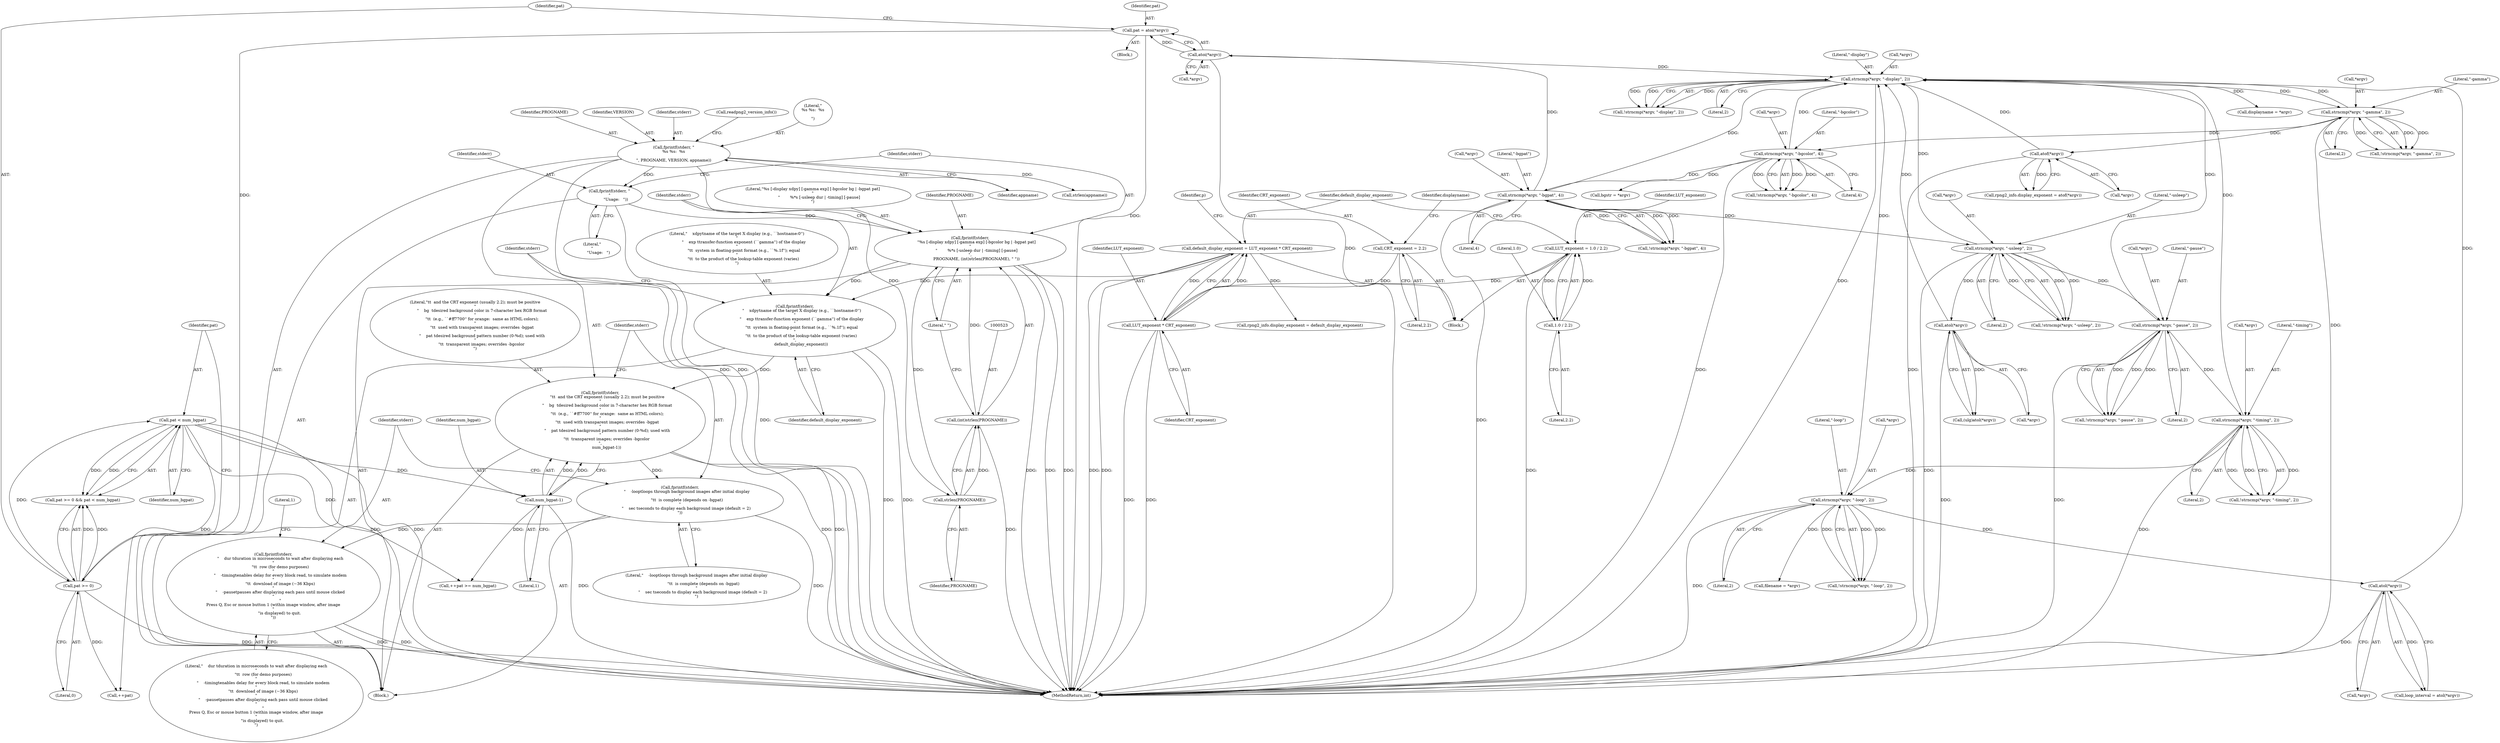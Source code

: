 digraph "0_Android_9d4853418ab2f754c2b63e091c29c5529b8b86ca_8@API" {
"1000531" [label="(Call,fprintf(stderr,\n           \"\t\t  and the CRT exponent (usually 2.2); must be positive\n\"\n           \"    bg  \tdesired background color in 7-character hex RGB format\n\"\n           \"\t\t  (e.g., ``#ff7700'' for orange:  same as HTML colors);\n\"\n           \"\t\t  used with transparent images; overrides -bgpat\n\"\n           \"    pat \tdesired background pattern number (0-%d); used with\n\"\n          \"\t\t  transparent images; overrides -bgcolor\n\",\n          num_bgpat-1))"];
"1000527" [label="(Call,fprintf(stderr,\n           \"    xdpy\tname of the target X display (e.g., ``hostname:0'')\n\"\n           \"    exp \ttransfer-function exponent (``gamma'') of the display\n\"\n           \"\t\t  system in floating-point format (e.g., ``%.1f''); equal\n\"\n          \"\t\t  to the product of the lookup-table exponent (varies)\n\",\n          default_display_exponent))"];
"1000518" [label="(Call,fprintf(stderr,\n          \"%s [-display xdpy] [-gamma exp] [-bgcolor bg | -bgpat pat]\n\"\n          \"        %*s [-usleep dur | -timing] [-pause]\n\",\n          PROGNAME, (int)strlen(PROGNAME), \" \"))"];
"1000515" [label="(Call,fprintf(stderr, \"\n\"\n          \"Usage:   \"))"];
"1000508" [label="(Call,fprintf(stderr, \"\n%s %s:  %s\n\n\", PROGNAME, VERSION, appname))"];
"1000524" [label="(Call,strlen(PROGNAME))"];
"1000522" [label="(Call,(int)strlen(PROGNAME))"];
"1000207" [label="(Call,default_display_exponent = LUT_exponent * CRT_exponent)"];
"1000209" [label="(Call,LUT_exponent * CRT_exponent)"];
"1000202" [label="(Call,LUT_exponent = 1.0 / 2.2)"];
"1000204" [label="(Call,1.0 / 2.2)"];
"1000180" [label="(Call,CRT_exponent = 2.2)"];
"1000534" [label="(Call,num_bgpat-1)"];
"1000363" [label="(Call,pat < num_bgpat)"];
"1000360" [label="(Call,pat >= 0)"];
"1000353" [label="(Call,pat = atoi(*argv))"];
"1000355" [label="(Call,atoi(*argv))"];
"1000338" [label="(Call,strncmp(*argv, \"-bgpat\", 4))"];
"1000295" [label="(Call,strncmp(*argv, \"-bgcolor\", 4))"];
"1000262" [label="(Call,strncmp(*argv, \"-gamma\", 2))"];
"1000241" [label="(Call,strncmp(*argv, \"-display\", 2))"];
"1000281" [label="(Call,atof(*argv))"];
"1000407" [label="(Call,strncmp(*argv, \"-pause\", 2))"];
"1000379" [label="(Call,strncmp(*argv, \"-usleep\", 2))"];
"1000431" [label="(Call,strncmp(*argv, \"-loop\", 2))"];
"1000419" [label="(Call,strncmp(*argv, \"-timing\", 2))"];
"1000398" [label="(Call,atol(*argv))"];
"1000460" [label="(Call,atol(*argv))"];
"1000537" [label="(Call,fprintf(stderr,\n           \"    -loop\tloops through background images after initial display\n\"\n           \"\t\t  is complete (depends on -bgpat)\n\"\n          \"    sec \tseconds to display each background image (default = 2)\n\"))"];
"1000540" [label="(Call,fprintf(stderr,\n           \"    dur \tduration in microseconds to wait after displaying each\n\"\n           \"\t\t  row (for demo purposes)\n\"\n           \"    -timing\tenables delay for every block read, to simulate modem\n\"\n           \"\t\t  download of image (~36 Kbps)\n\"\n           \"    -pause\tpauses after displaying each pass until mouse clicked\n\"\n           \"\nPress Q, Esc or mouse button 1 (within image window, after image\n\"\n          \"is displayed) to quit.\n\"))"];
"1000204" [label="(Call,1.0 / 2.2)"];
"1000528" [label="(Identifier,stderr)"];
"1000296" [label="(Call,*argv)"];
"1000398" [label="(Call,atol(*argv))"];
"1000180" [label="(Call,CRT_exponent = 2.2)"];
"1000533" [label="(Literal,\"\t\t  and the CRT exponent (usually 2.2); must be positive\n\"\n           \"    bg  \tdesired background color in 7-character hex RGB format\n\"\n           \"\t\t  (e.g., ``#ff7700'' for orange:  same as HTML colors);\n\"\n           \"\t\t  used with transparent images; overrides -bgpat\n\"\n           \"    pat \tdesired background pattern number (0-%d); used with\n\"\n          \"\t\t  transparent images; overrides -bgcolor\n\")"];
"1000517" [label="(Literal,\"\n\"\n          \"Usage:   \")"];
"1000514" [label="(Call,readpng2_version_info())"];
"1000255" [label="(Call,displayname = *argv)"];
"1000519" [label="(Identifier,stderr)"];
"1000510" [label="(Literal,\"\n%s %s:  %s\n\n\")"];
"1000337" [label="(Call,!strncmp(*argv, \"-bgpat\", 4))"];
"1000419" [label="(Call,strncmp(*argv, \"-timing\", 2))"];
"1000362" [label="(Literal,0)"];
"1000261" [label="(Call,!strncmp(*argv, \"-gamma\", 2))"];
"1000265" [label="(Literal,\"-gamma\")"];
"1000536" [label="(Literal,1)"];
"1001099" [label="(MethodReturn,int)"];
"1000181" [label="(Identifier,CRT_exponent)"];
"1000507" [label="(Block,)"];
"1000263" [label="(Call,*argv)"];
"1000147" [label="(Block,)"];
"1000299" [label="(Literal,4)"];
"1000420" [label="(Call,*argv)"];
"1000511" [label="(Identifier,PROGNAME)"];
"1000527" [label="(Call,fprintf(stderr,\n           \"    xdpy\tname of the target X display (e.g., ``hostname:0'')\n\"\n           \"    exp \ttransfer-function exponent (``gamma'') of the display\n\"\n           \"\t\t  system in floating-point format (e.g., ``%.1f''); equal\n\"\n          \"\t\t  to the product of the lookup-table exponent (varies)\n\",\n          default_display_exponent))"];
"1000378" [label="(Call,!strncmp(*argv, \"-usleep\", 2))"];
"1000206" [label="(Literal,2.2)"];
"1000266" [label="(Literal,2)"];
"1000542" [label="(Literal,\"    dur \tduration in microseconds to wait after displaying each\n\"\n           \"\t\t  row (for demo purposes)\n\"\n           \"    -timing\tenables delay for every block read, to simulate modem\n\"\n           \"\t\t  download of image (~36 Kbps)\n\"\n           \"    -pause\tpauses after displaying each pass until mouse clicked\n\"\n           \"\nPress Q, Esc or mouse button 1 (within image window, after image\n\"\n          \"is displayed) to quit.\n\")"];
"1000380" [label="(Call,*argv)"];
"1000524" [label="(Call,strlen(PROGNAME))"];
"1000406" [label="(Call,!strncmp(*argv, \"-pause\", 2))"];
"1000521" [label="(Identifier,PROGNAME)"];
"1000461" [label="(Call,*argv)"];
"1000356" [label="(Call,*argv)"];
"1000244" [label="(Literal,\"-display\")"];
"1000537" [label="(Call,fprintf(stderr,\n           \"    -loop\tloops through background images after initial display\n\"\n           \"\t\t  is complete (depends on -bgpat)\n\"\n          \"    sec \tseconds to display each background image (default = 2)\n\"))"];
"1000202" [label="(Call,LUT_exponent = 1.0 / 2.2)"];
"1000354" [label="(Identifier,pat)"];
"1000431" [label="(Call,strncmp(*argv, \"-loop\", 2))"];
"1000430" [label="(Call,!strncmp(*argv, \"-loop\", 2))"];
"1000365" [label="(Identifier,num_bgpat)"];
"1000435" [label="(Literal,2)"];
"1000407" [label="(Call,strncmp(*argv, \"-pause\", 2))"];
"1000422" [label="(Literal,\"-timing\")"];
"1000522" [label="(Call,(int)strlen(PROGNAME))"];
"1000207" [label="(Call,default_display_exponent = LUT_exponent * CRT_exponent)"];
"1000382" [label="(Literal,\"-usleep\")"];
"1000540" [label="(Call,fprintf(stderr,\n           \"    dur \tduration in microseconds to wait after displaying each\n\"\n           \"\t\t  row (for demo purposes)\n\"\n           \"    -timing\tenables delay for every block read, to simulate modem\n\"\n           \"\t\t  download of image (~36 Kbps)\n\"\n           \"    -pause\tpauses after displaying each pass until mouse clicked\n\"\n           \"\nPress Q, Esc or mouse button 1 (within image window, after image\n\"\n          \"is displayed) to quit.\n\"))"];
"1000544" [label="(Literal,1)"];
"1000277" [label="(Call,rpng2_info.display_exponent = atof(*argv))"];
"1000295" [label="(Call,strncmp(*argv, \"-bgcolor\", 4))"];
"1000423" [label="(Literal,2)"];
"1000541" [label="(Identifier,stderr)"];
"1000396" [label="(Call,(ulg)atol(*argv))"];
"1000226" [label="(Call,rpng2_info.display_exponent = default_display_exponent)"];
"1000408" [label="(Call,*argv)"];
"1000242" [label="(Call,*argv)"];
"1000531" [label="(Call,fprintf(stderr,\n           \"\t\t  and the CRT exponent (usually 2.2); must be positive\n\"\n           \"    bg  \tdesired background color in 7-character hex RGB format\n\"\n           \"\t\t  (e.g., ``#ff7700'' for orange:  same as HTML colors);\n\"\n           \"\t\t  used with transparent images; overrides -bgpat\n\"\n           \"    pat \tdesired background pattern number (0-%d); used with\n\"\n          \"\t\t  transparent images; overrides -bgcolor\n\",\n          num_bgpat-1))"];
"1000520" [label="(Literal,\"%s [-display xdpy] [-gamma exp] [-bgcolor bg | -bgpat pat]\n\"\n          \"        %*s [-usleep dur | -timing] [-pause]\n\")"];
"1000352" [label="(Block,)"];
"1000338" [label="(Call,strncmp(*argv, \"-bgpat\", 4))"];
"1000208" [label="(Identifier,default_display_exponent)"];
"1000215" [label="(Identifier,p)"];
"1000364" [label="(Identifier,pat)"];
"1000539" [label="(Literal,\"    -loop\tloops through background images after initial display\n\"\n           \"\t\t  is complete (depends on -bgpat)\n\"\n          \"    sec \tseconds to display each background image (default = 2)\n\")"];
"1000538" [label="(Identifier,stderr)"];
"1000342" [label="(Literal,4)"];
"1000182" [label="(Literal,2.2)"];
"1000534" [label="(Call,num_bgpat-1)"];
"1000361" [label="(Identifier,pat)"];
"1000487" [label="(Call,filename = *argv)"];
"1000532" [label="(Identifier,stderr)"];
"1000339" [label="(Call,*argv)"];
"1000513" [label="(Identifier,appname)"];
"1000310" [label="(Call,bgstr = *argv)"];
"1000834" [label="(Call,++pat >= num_bgpat)"];
"1000355" [label="(Call,atoi(*argv))"];
"1000434" [label="(Literal,\"-loop\")"];
"1000399" [label="(Call,*argv)"];
"1000241" [label="(Call,strncmp(*argv, \"-display\", 2))"];
"1000205" [label="(Literal,1.0)"];
"1000410" [label="(Literal,\"-pause\")"];
"1000383" [label="(Literal,2)"];
"1000240" [label="(Call,!strncmp(*argv, \"-display\", 2))"];
"1000530" [label="(Identifier,default_display_exponent)"];
"1000281" [label="(Call,atof(*argv))"];
"1000187" [label="(Identifier,displayname)"];
"1000211" [label="(Identifier,CRT_exponent)"];
"1000508" [label="(Call,fprintf(stderr, \"\n%s %s:  %s\n\n\", PROGNAME, VERSION, appname))"];
"1000341" [label="(Literal,\"-bgpat\")"];
"1000460" [label="(Call,atol(*argv))"];
"1000360" [label="(Call,pat >= 0)"];
"1000458" [label="(Call,loop_interval = atol(*argv))"];
"1000282" [label="(Call,*argv)"];
"1000526" [label="(Literal,\" \")"];
"1000294" [label="(Call,!strncmp(*argv, \"-bgcolor\", 4))"];
"1000624" [label="(Call,strlen(appname))"];
"1000418" [label="(Call,!strncmp(*argv, \"-timing\", 2))"];
"1000359" [label="(Call,pat >= 0 && pat < num_bgpat)"];
"1000535" [label="(Identifier,num_bgpat)"];
"1000210" [label="(Identifier,LUT_exponent)"];
"1000203" [label="(Identifier,LUT_exponent)"];
"1000262" [label="(Call,strncmp(*argv, \"-gamma\", 2))"];
"1000245" [label="(Literal,2)"];
"1000516" [label="(Identifier,stderr)"];
"1000353" [label="(Call,pat = atoi(*argv))"];
"1000529" [label="(Literal,\"    xdpy\tname of the target X display (e.g., ``hostname:0'')\n\"\n           \"    exp \ttransfer-function exponent (``gamma'') of the display\n\"\n           \"\t\t  system in floating-point format (e.g., ``%.1f''); equal\n\"\n          \"\t\t  to the product of the lookup-table exponent (varies)\n\")"];
"1000298" [label="(Literal,\"-bgcolor\")"];
"1000835" [label="(Call,++pat)"];
"1000209" [label="(Call,LUT_exponent * CRT_exponent)"];
"1000512" [label="(Identifier,VERSION)"];
"1000363" [label="(Call,pat < num_bgpat)"];
"1000525" [label="(Identifier,PROGNAME)"];
"1000411" [label="(Literal,2)"];
"1000518" [label="(Call,fprintf(stderr,\n          \"%s [-display xdpy] [-gamma exp] [-bgcolor bg | -bgpat pat]\n\"\n          \"        %*s [-usleep dur | -timing] [-pause]\n\",\n          PROGNAME, (int)strlen(PROGNAME), \" \"))"];
"1000509" [label="(Identifier,stderr)"];
"1000379" [label="(Call,strncmp(*argv, \"-usleep\", 2))"];
"1000432" [label="(Call,*argv)"];
"1000515" [label="(Call,fprintf(stderr, \"\n\"\n          \"Usage:   \"))"];
"1000531" -> "1000507"  [label="AST: "];
"1000531" -> "1000534"  [label="CFG: "];
"1000532" -> "1000531"  [label="AST: "];
"1000533" -> "1000531"  [label="AST: "];
"1000534" -> "1000531"  [label="AST: "];
"1000538" -> "1000531"  [label="CFG: "];
"1000531" -> "1001099"  [label="DDG: "];
"1000531" -> "1001099"  [label="DDG: "];
"1000527" -> "1000531"  [label="DDG: "];
"1000534" -> "1000531"  [label="DDG: "];
"1000534" -> "1000531"  [label="DDG: "];
"1000531" -> "1000537"  [label="DDG: "];
"1000527" -> "1000507"  [label="AST: "];
"1000527" -> "1000530"  [label="CFG: "];
"1000528" -> "1000527"  [label="AST: "];
"1000529" -> "1000527"  [label="AST: "];
"1000530" -> "1000527"  [label="AST: "];
"1000532" -> "1000527"  [label="CFG: "];
"1000527" -> "1001099"  [label="DDG: "];
"1000527" -> "1001099"  [label="DDG: "];
"1000518" -> "1000527"  [label="DDG: "];
"1000207" -> "1000527"  [label="DDG: "];
"1000518" -> "1000507"  [label="AST: "];
"1000518" -> "1000526"  [label="CFG: "];
"1000519" -> "1000518"  [label="AST: "];
"1000520" -> "1000518"  [label="AST: "];
"1000521" -> "1000518"  [label="AST: "];
"1000522" -> "1000518"  [label="AST: "];
"1000526" -> "1000518"  [label="AST: "];
"1000528" -> "1000518"  [label="CFG: "];
"1000518" -> "1001099"  [label="DDG: "];
"1000518" -> "1001099"  [label="DDG: "];
"1000518" -> "1001099"  [label="DDG: "];
"1000515" -> "1000518"  [label="DDG: "];
"1000524" -> "1000518"  [label="DDG: "];
"1000522" -> "1000518"  [label="DDG: "];
"1000515" -> "1000507"  [label="AST: "];
"1000515" -> "1000517"  [label="CFG: "];
"1000516" -> "1000515"  [label="AST: "];
"1000517" -> "1000515"  [label="AST: "];
"1000519" -> "1000515"  [label="CFG: "];
"1000515" -> "1001099"  [label="DDG: "];
"1000508" -> "1000515"  [label="DDG: "];
"1000508" -> "1000507"  [label="AST: "];
"1000508" -> "1000513"  [label="CFG: "];
"1000509" -> "1000508"  [label="AST: "];
"1000510" -> "1000508"  [label="AST: "];
"1000511" -> "1000508"  [label="AST: "];
"1000512" -> "1000508"  [label="AST: "];
"1000513" -> "1000508"  [label="AST: "];
"1000514" -> "1000508"  [label="CFG: "];
"1000508" -> "1001099"  [label="DDG: "];
"1000508" -> "1001099"  [label="DDG: "];
"1000508" -> "1000524"  [label="DDG: "];
"1000508" -> "1000624"  [label="DDG: "];
"1000524" -> "1000522"  [label="AST: "];
"1000524" -> "1000525"  [label="CFG: "];
"1000525" -> "1000524"  [label="AST: "];
"1000522" -> "1000524"  [label="CFG: "];
"1000524" -> "1000522"  [label="DDG: "];
"1000523" -> "1000522"  [label="AST: "];
"1000526" -> "1000522"  [label="CFG: "];
"1000522" -> "1001099"  [label="DDG: "];
"1000207" -> "1000147"  [label="AST: "];
"1000207" -> "1000209"  [label="CFG: "];
"1000208" -> "1000207"  [label="AST: "];
"1000209" -> "1000207"  [label="AST: "];
"1000215" -> "1000207"  [label="CFG: "];
"1000207" -> "1001099"  [label="DDG: "];
"1000207" -> "1001099"  [label="DDG: "];
"1000209" -> "1000207"  [label="DDG: "];
"1000209" -> "1000207"  [label="DDG: "];
"1000207" -> "1000226"  [label="DDG: "];
"1000209" -> "1000211"  [label="CFG: "];
"1000210" -> "1000209"  [label="AST: "];
"1000211" -> "1000209"  [label="AST: "];
"1000209" -> "1001099"  [label="DDG: "];
"1000209" -> "1001099"  [label="DDG: "];
"1000202" -> "1000209"  [label="DDG: "];
"1000180" -> "1000209"  [label="DDG: "];
"1000202" -> "1000147"  [label="AST: "];
"1000202" -> "1000204"  [label="CFG: "];
"1000203" -> "1000202"  [label="AST: "];
"1000204" -> "1000202"  [label="AST: "];
"1000208" -> "1000202"  [label="CFG: "];
"1000202" -> "1001099"  [label="DDG: "];
"1000204" -> "1000202"  [label="DDG: "];
"1000204" -> "1000202"  [label="DDG: "];
"1000204" -> "1000206"  [label="CFG: "];
"1000205" -> "1000204"  [label="AST: "];
"1000206" -> "1000204"  [label="AST: "];
"1000180" -> "1000147"  [label="AST: "];
"1000180" -> "1000182"  [label="CFG: "];
"1000181" -> "1000180"  [label="AST: "];
"1000182" -> "1000180"  [label="AST: "];
"1000187" -> "1000180"  [label="CFG: "];
"1000534" -> "1000536"  [label="CFG: "];
"1000535" -> "1000534"  [label="AST: "];
"1000536" -> "1000534"  [label="AST: "];
"1000534" -> "1001099"  [label="DDG: "];
"1000363" -> "1000534"  [label="DDG: "];
"1000534" -> "1000834"  [label="DDG: "];
"1000363" -> "1000359"  [label="AST: "];
"1000363" -> "1000365"  [label="CFG: "];
"1000364" -> "1000363"  [label="AST: "];
"1000365" -> "1000363"  [label="AST: "];
"1000359" -> "1000363"  [label="CFG: "];
"1000363" -> "1001099"  [label="DDG: "];
"1000363" -> "1001099"  [label="DDG: "];
"1000363" -> "1000359"  [label="DDG: "];
"1000363" -> "1000359"  [label="DDG: "];
"1000360" -> "1000363"  [label="DDG: "];
"1000363" -> "1000835"  [label="DDG: "];
"1000363" -> "1000834"  [label="DDG: "];
"1000360" -> "1000359"  [label="AST: "];
"1000360" -> "1000362"  [label="CFG: "];
"1000361" -> "1000360"  [label="AST: "];
"1000362" -> "1000360"  [label="AST: "];
"1000364" -> "1000360"  [label="CFG: "];
"1000359" -> "1000360"  [label="CFG: "];
"1000360" -> "1001099"  [label="DDG: "];
"1000360" -> "1000359"  [label="DDG: "];
"1000360" -> "1000359"  [label="DDG: "];
"1000353" -> "1000360"  [label="DDG: "];
"1000360" -> "1000835"  [label="DDG: "];
"1000353" -> "1000352"  [label="AST: "];
"1000353" -> "1000355"  [label="CFG: "];
"1000354" -> "1000353"  [label="AST: "];
"1000355" -> "1000353"  [label="AST: "];
"1000361" -> "1000353"  [label="CFG: "];
"1000353" -> "1001099"  [label="DDG: "];
"1000355" -> "1000353"  [label="DDG: "];
"1000355" -> "1000356"  [label="CFG: "];
"1000356" -> "1000355"  [label="AST: "];
"1000355" -> "1001099"  [label="DDG: "];
"1000355" -> "1000241"  [label="DDG: "];
"1000338" -> "1000355"  [label="DDG: "];
"1000338" -> "1000337"  [label="AST: "];
"1000338" -> "1000342"  [label="CFG: "];
"1000339" -> "1000338"  [label="AST: "];
"1000341" -> "1000338"  [label="AST: "];
"1000342" -> "1000338"  [label="AST: "];
"1000337" -> "1000338"  [label="CFG: "];
"1000338" -> "1001099"  [label="DDG: "];
"1000338" -> "1000241"  [label="DDG: "];
"1000338" -> "1000337"  [label="DDG: "];
"1000338" -> "1000337"  [label="DDG: "];
"1000338" -> "1000337"  [label="DDG: "];
"1000295" -> "1000338"  [label="DDG: "];
"1000338" -> "1000379"  [label="DDG: "];
"1000295" -> "1000294"  [label="AST: "];
"1000295" -> "1000299"  [label="CFG: "];
"1000296" -> "1000295"  [label="AST: "];
"1000298" -> "1000295"  [label="AST: "];
"1000299" -> "1000295"  [label="AST: "];
"1000294" -> "1000295"  [label="CFG: "];
"1000295" -> "1001099"  [label="DDG: "];
"1000295" -> "1000241"  [label="DDG: "];
"1000295" -> "1000294"  [label="DDG: "];
"1000295" -> "1000294"  [label="DDG: "];
"1000295" -> "1000294"  [label="DDG: "];
"1000262" -> "1000295"  [label="DDG: "];
"1000295" -> "1000310"  [label="DDG: "];
"1000262" -> "1000261"  [label="AST: "];
"1000262" -> "1000266"  [label="CFG: "];
"1000263" -> "1000262"  [label="AST: "];
"1000265" -> "1000262"  [label="AST: "];
"1000266" -> "1000262"  [label="AST: "];
"1000261" -> "1000262"  [label="CFG: "];
"1000262" -> "1001099"  [label="DDG: "];
"1000262" -> "1000241"  [label="DDG: "];
"1000262" -> "1000261"  [label="DDG: "];
"1000262" -> "1000261"  [label="DDG: "];
"1000262" -> "1000261"  [label="DDG: "];
"1000241" -> "1000262"  [label="DDG: "];
"1000262" -> "1000281"  [label="DDG: "];
"1000241" -> "1000240"  [label="AST: "];
"1000241" -> "1000245"  [label="CFG: "];
"1000242" -> "1000241"  [label="AST: "];
"1000244" -> "1000241"  [label="AST: "];
"1000245" -> "1000241"  [label="AST: "];
"1000240" -> "1000241"  [label="CFG: "];
"1000241" -> "1001099"  [label="DDG: "];
"1000241" -> "1000240"  [label="DDG: "];
"1000241" -> "1000240"  [label="DDG: "];
"1000241" -> "1000240"  [label="DDG: "];
"1000281" -> "1000241"  [label="DDG: "];
"1000407" -> "1000241"  [label="DDG: "];
"1000431" -> "1000241"  [label="DDG: "];
"1000398" -> "1000241"  [label="DDG: "];
"1000460" -> "1000241"  [label="DDG: "];
"1000419" -> "1000241"  [label="DDG: "];
"1000379" -> "1000241"  [label="DDG: "];
"1000241" -> "1000255"  [label="DDG: "];
"1000281" -> "1000277"  [label="AST: "];
"1000281" -> "1000282"  [label="CFG: "];
"1000282" -> "1000281"  [label="AST: "];
"1000277" -> "1000281"  [label="CFG: "];
"1000281" -> "1001099"  [label="DDG: "];
"1000281" -> "1000277"  [label="DDG: "];
"1000407" -> "1000406"  [label="AST: "];
"1000407" -> "1000411"  [label="CFG: "];
"1000408" -> "1000407"  [label="AST: "];
"1000410" -> "1000407"  [label="AST: "];
"1000411" -> "1000407"  [label="AST: "];
"1000406" -> "1000407"  [label="CFG: "];
"1000407" -> "1001099"  [label="DDG: "];
"1000407" -> "1000406"  [label="DDG: "];
"1000407" -> "1000406"  [label="DDG: "];
"1000407" -> "1000406"  [label="DDG: "];
"1000379" -> "1000407"  [label="DDG: "];
"1000407" -> "1000419"  [label="DDG: "];
"1000379" -> "1000378"  [label="AST: "];
"1000379" -> "1000383"  [label="CFG: "];
"1000380" -> "1000379"  [label="AST: "];
"1000382" -> "1000379"  [label="AST: "];
"1000383" -> "1000379"  [label="AST: "];
"1000378" -> "1000379"  [label="CFG: "];
"1000379" -> "1001099"  [label="DDG: "];
"1000379" -> "1000378"  [label="DDG: "];
"1000379" -> "1000378"  [label="DDG: "];
"1000379" -> "1000378"  [label="DDG: "];
"1000379" -> "1000398"  [label="DDG: "];
"1000431" -> "1000430"  [label="AST: "];
"1000431" -> "1000435"  [label="CFG: "];
"1000432" -> "1000431"  [label="AST: "];
"1000434" -> "1000431"  [label="AST: "];
"1000435" -> "1000431"  [label="AST: "];
"1000430" -> "1000431"  [label="CFG: "];
"1000431" -> "1001099"  [label="DDG: "];
"1000431" -> "1000430"  [label="DDG: "];
"1000431" -> "1000430"  [label="DDG: "];
"1000431" -> "1000430"  [label="DDG: "];
"1000419" -> "1000431"  [label="DDG: "];
"1000431" -> "1000460"  [label="DDG: "];
"1000431" -> "1000487"  [label="DDG: "];
"1000419" -> "1000418"  [label="AST: "];
"1000419" -> "1000423"  [label="CFG: "];
"1000420" -> "1000419"  [label="AST: "];
"1000422" -> "1000419"  [label="AST: "];
"1000423" -> "1000419"  [label="AST: "];
"1000418" -> "1000419"  [label="CFG: "];
"1000419" -> "1001099"  [label="DDG: "];
"1000419" -> "1000418"  [label="DDG: "];
"1000419" -> "1000418"  [label="DDG: "];
"1000419" -> "1000418"  [label="DDG: "];
"1000398" -> "1000396"  [label="AST: "];
"1000398" -> "1000399"  [label="CFG: "];
"1000399" -> "1000398"  [label="AST: "];
"1000396" -> "1000398"  [label="CFG: "];
"1000398" -> "1001099"  [label="DDG: "];
"1000398" -> "1000396"  [label="DDG: "];
"1000460" -> "1000458"  [label="AST: "];
"1000460" -> "1000461"  [label="CFG: "];
"1000461" -> "1000460"  [label="AST: "];
"1000458" -> "1000460"  [label="CFG: "];
"1000460" -> "1001099"  [label="DDG: "];
"1000460" -> "1000458"  [label="DDG: "];
"1000537" -> "1000507"  [label="AST: "];
"1000537" -> "1000539"  [label="CFG: "];
"1000538" -> "1000537"  [label="AST: "];
"1000539" -> "1000537"  [label="AST: "];
"1000541" -> "1000537"  [label="CFG: "];
"1000537" -> "1001099"  [label="DDG: "];
"1000537" -> "1000540"  [label="DDG: "];
"1000540" -> "1000507"  [label="AST: "];
"1000540" -> "1000542"  [label="CFG: "];
"1000541" -> "1000540"  [label="AST: "];
"1000542" -> "1000540"  [label="AST: "];
"1000544" -> "1000540"  [label="CFG: "];
"1000540" -> "1001099"  [label="DDG: "];
"1000540" -> "1001099"  [label="DDG: "];
}
